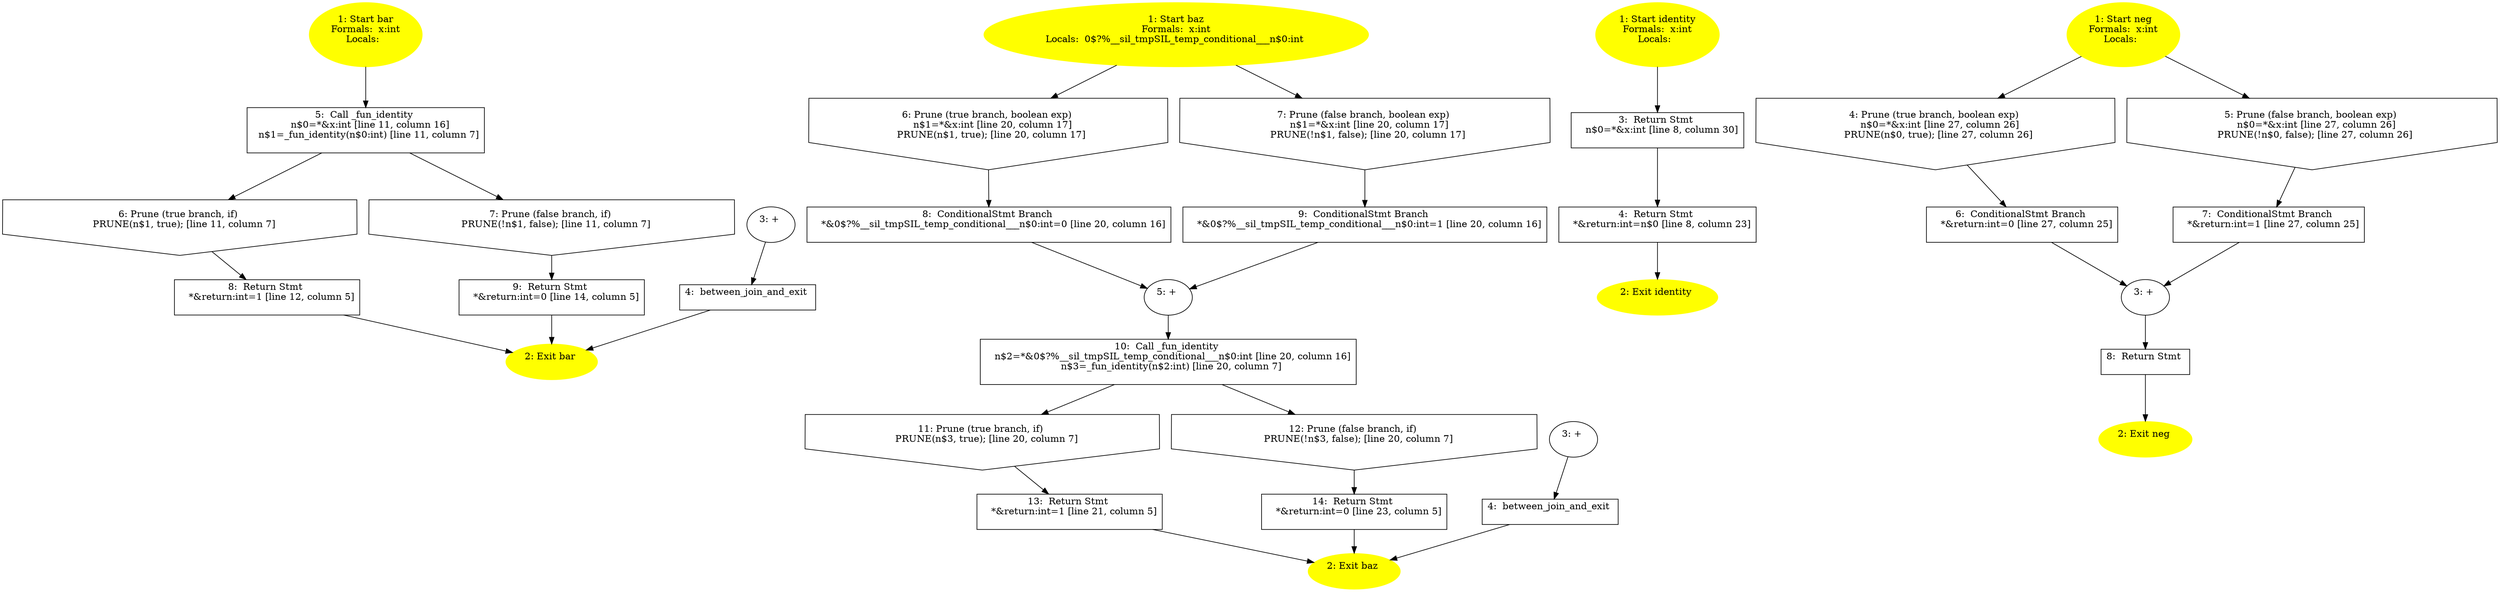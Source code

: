 /* @generated */
digraph cfg {
"bar.37b51d194a7513e4_1" [label="1: Start bar\nFormals:  x:int\nLocals:  \n  " color=yellow style=filled]
	

	 "bar.37b51d194a7513e4_1" -> "bar.37b51d194a7513e4_5" ;
"bar.37b51d194a7513e4_2" [label="2: Exit bar \n  " color=yellow style=filled]
	

"bar.37b51d194a7513e4_3" [label="3: + \n  " ]
	

	 "bar.37b51d194a7513e4_3" -> "bar.37b51d194a7513e4_4" ;
"bar.37b51d194a7513e4_4" [label="4:  between_join_and_exit \n  " shape="box"]
	

	 "bar.37b51d194a7513e4_4" -> "bar.37b51d194a7513e4_2" ;
"bar.37b51d194a7513e4_5" [label="5:  Call _fun_identity \n   n$0=*&x:int [line 11, column 16]\n  n$1=_fun_identity(n$0:int) [line 11, column 7]\n " shape="box"]
	

	 "bar.37b51d194a7513e4_5" -> "bar.37b51d194a7513e4_6" ;
	 "bar.37b51d194a7513e4_5" -> "bar.37b51d194a7513e4_7" ;
"bar.37b51d194a7513e4_6" [label="6: Prune (true branch, if) \n   PRUNE(n$1, true); [line 11, column 7]\n " shape="invhouse"]
	

	 "bar.37b51d194a7513e4_6" -> "bar.37b51d194a7513e4_8" ;
"bar.37b51d194a7513e4_7" [label="7: Prune (false branch, if) \n   PRUNE(!n$1, false); [line 11, column 7]\n " shape="invhouse"]
	

	 "bar.37b51d194a7513e4_7" -> "bar.37b51d194a7513e4_9" ;
"bar.37b51d194a7513e4_8" [label="8:  Return Stmt \n   *&return:int=1 [line 12, column 5]\n " shape="box"]
	

	 "bar.37b51d194a7513e4_8" -> "bar.37b51d194a7513e4_2" ;
"bar.37b51d194a7513e4_9" [label="9:  Return Stmt \n   *&return:int=0 [line 14, column 5]\n " shape="box"]
	

	 "bar.37b51d194a7513e4_9" -> "bar.37b51d194a7513e4_2" ;
"baz.73feffa4b7f6bb68_1" [label="1: Start baz\nFormals:  x:int\nLocals:  0$?%__sil_tmpSIL_temp_conditional___n$0:int \n  " color=yellow style=filled]
	

	 "baz.73feffa4b7f6bb68_1" -> "baz.73feffa4b7f6bb68_6" ;
	 "baz.73feffa4b7f6bb68_1" -> "baz.73feffa4b7f6bb68_7" ;
"baz.73feffa4b7f6bb68_2" [label="2: Exit baz \n  " color=yellow style=filled]
	

"baz.73feffa4b7f6bb68_3" [label="3: + \n  " ]
	

	 "baz.73feffa4b7f6bb68_3" -> "baz.73feffa4b7f6bb68_4" ;
"baz.73feffa4b7f6bb68_4" [label="4:  between_join_and_exit \n  " shape="box"]
	

	 "baz.73feffa4b7f6bb68_4" -> "baz.73feffa4b7f6bb68_2" ;
"baz.73feffa4b7f6bb68_5" [label="5: + \n  " ]
	

	 "baz.73feffa4b7f6bb68_5" -> "baz.73feffa4b7f6bb68_10" ;
"baz.73feffa4b7f6bb68_6" [label="6: Prune (true branch, boolean exp) \n   n$1=*&x:int [line 20, column 17]\n  PRUNE(n$1, true); [line 20, column 17]\n " shape="invhouse"]
	

	 "baz.73feffa4b7f6bb68_6" -> "baz.73feffa4b7f6bb68_8" ;
"baz.73feffa4b7f6bb68_7" [label="7: Prune (false branch, boolean exp) \n   n$1=*&x:int [line 20, column 17]\n  PRUNE(!n$1, false); [line 20, column 17]\n " shape="invhouse"]
	

	 "baz.73feffa4b7f6bb68_7" -> "baz.73feffa4b7f6bb68_9" ;
"baz.73feffa4b7f6bb68_8" [label="8:  ConditionalStmt Branch \n   *&0$?%__sil_tmpSIL_temp_conditional___n$0:int=0 [line 20, column 16]\n " shape="box"]
	

	 "baz.73feffa4b7f6bb68_8" -> "baz.73feffa4b7f6bb68_5" ;
"baz.73feffa4b7f6bb68_9" [label="9:  ConditionalStmt Branch \n   *&0$?%__sil_tmpSIL_temp_conditional___n$0:int=1 [line 20, column 16]\n " shape="box"]
	

	 "baz.73feffa4b7f6bb68_9" -> "baz.73feffa4b7f6bb68_5" ;
"baz.73feffa4b7f6bb68_10" [label="10:  Call _fun_identity \n   n$2=*&0$?%__sil_tmpSIL_temp_conditional___n$0:int [line 20, column 16]\n  n$3=_fun_identity(n$2:int) [line 20, column 7]\n " shape="box"]
	

	 "baz.73feffa4b7f6bb68_10" -> "baz.73feffa4b7f6bb68_11" ;
	 "baz.73feffa4b7f6bb68_10" -> "baz.73feffa4b7f6bb68_12" ;
"baz.73feffa4b7f6bb68_11" [label="11: Prune (true branch, if) \n   PRUNE(n$3, true); [line 20, column 7]\n " shape="invhouse"]
	

	 "baz.73feffa4b7f6bb68_11" -> "baz.73feffa4b7f6bb68_13" ;
"baz.73feffa4b7f6bb68_12" [label="12: Prune (false branch, if) \n   PRUNE(!n$3, false); [line 20, column 7]\n " shape="invhouse"]
	

	 "baz.73feffa4b7f6bb68_12" -> "baz.73feffa4b7f6bb68_14" ;
"baz.73feffa4b7f6bb68_13" [label="13:  Return Stmt \n   *&return:int=1 [line 21, column 5]\n " shape="box"]
	

	 "baz.73feffa4b7f6bb68_13" -> "baz.73feffa4b7f6bb68_2" ;
"baz.73feffa4b7f6bb68_14" [label="14:  Return Stmt \n   *&return:int=0 [line 23, column 5]\n " shape="box"]
	

	 "baz.73feffa4b7f6bb68_14" -> "baz.73feffa4b7f6bb68_2" ;
"identity.ff483d1ff591898a_1" [label="1: Start identity\nFormals:  x:int\nLocals:  \n  " color=yellow style=filled]
	

	 "identity.ff483d1ff591898a_1" -> "identity.ff483d1ff591898a_3" ;
"identity.ff483d1ff591898a_2" [label="2: Exit identity \n  " color=yellow style=filled]
	

"identity.ff483d1ff591898a_3" [label="3:  Return Stmt \n   n$0=*&x:int [line 8, column 30]\n " shape="box"]
	

	 "identity.ff483d1ff591898a_3" -> "identity.ff483d1ff591898a_4" ;
"identity.ff483d1ff591898a_4" [label="4:  Return Stmt \n   *&return:int=n$0 [line 8, column 23]\n " shape="box"]
	

	 "identity.ff483d1ff591898a_4" -> "identity.ff483d1ff591898a_2" ;
"neg.f24c2c15b9d03797_1" [label="1: Start neg\nFormals:  x:int\nLocals:  \n  " color=yellow style=filled]
	

	 "neg.f24c2c15b9d03797_1" -> "neg.f24c2c15b9d03797_4" ;
	 "neg.f24c2c15b9d03797_1" -> "neg.f24c2c15b9d03797_5" ;
"neg.f24c2c15b9d03797_2" [label="2: Exit neg \n  " color=yellow style=filled]
	

"neg.f24c2c15b9d03797_3" [label="3: + \n  " ]
	

	 "neg.f24c2c15b9d03797_3" -> "neg.f24c2c15b9d03797_8" ;
"neg.f24c2c15b9d03797_4" [label="4: Prune (true branch, boolean exp) \n   n$0=*&x:int [line 27, column 26]\n  PRUNE(n$0, true); [line 27, column 26]\n " shape="invhouse"]
	

	 "neg.f24c2c15b9d03797_4" -> "neg.f24c2c15b9d03797_6" ;
"neg.f24c2c15b9d03797_5" [label="5: Prune (false branch, boolean exp) \n   n$0=*&x:int [line 27, column 26]\n  PRUNE(!n$0, false); [line 27, column 26]\n " shape="invhouse"]
	

	 "neg.f24c2c15b9d03797_5" -> "neg.f24c2c15b9d03797_7" ;
"neg.f24c2c15b9d03797_6" [label="6:  ConditionalStmt Branch \n   *&return:int=0 [line 27, column 25]\n " shape="box"]
	

	 "neg.f24c2c15b9d03797_6" -> "neg.f24c2c15b9d03797_3" ;
"neg.f24c2c15b9d03797_7" [label="7:  ConditionalStmt Branch \n   *&return:int=1 [line 27, column 25]\n " shape="box"]
	

	 "neg.f24c2c15b9d03797_7" -> "neg.f24c2c15b9d03797_3" ;
"neg.f24c2c15b9d03797_8" [label="8:  Return Stmt \n  " shape="box"]
	

	 "neg.f24c2c15b9d03797_8" -> "neg.f24c2c15b9d03797_2" ;
}
